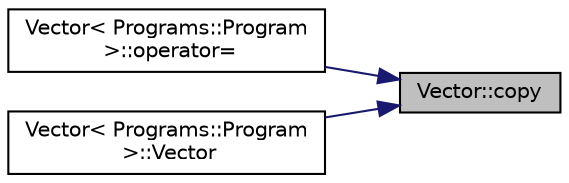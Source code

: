 digraph "Vector::copy"
{
 // LATEX_PDF_SIZE
  edge [fontname="Helvetica",fontsize="10",labelfontname="Helvetica",labelfontsize="10"];
  node [fontname="Helvetica",fontsize="10",shape=record];
  rankdir="RL";
  Node1 [label="Vector::copy",height=0.2,width=0.4,color="black", fillcolor="grey75", style="filled", fontcolor="black",tooltip=" "];
  Node1 -> Node2 [dir="back",color="midnightblue",fontsize="10",style="solid",fontname="Helvetica"];
  Node2 [label="Vector\< Programs::Program\l \>::operator=",height=0.2,width=0.4,color="black", fillcolor="white", style="filled",URL="$class_vector.html#a5ef82a6c7d05bce692d4513ff0183a83",tooltip=" "];
  Node1 -> Node3 [dir="back",color="midnightblue",fontsize="10",style="solid",fontname="Helvetica"];
  Node3 [label="Vector\< Programs::Program\l \>::Vector",height=0.2,width=0.4,color="black", fillcolor="white", style="filled",URL="$class_vector.html#a940f94b7c4a1c15a65a1ab6e13859dfe",tooltip=" "];
}
